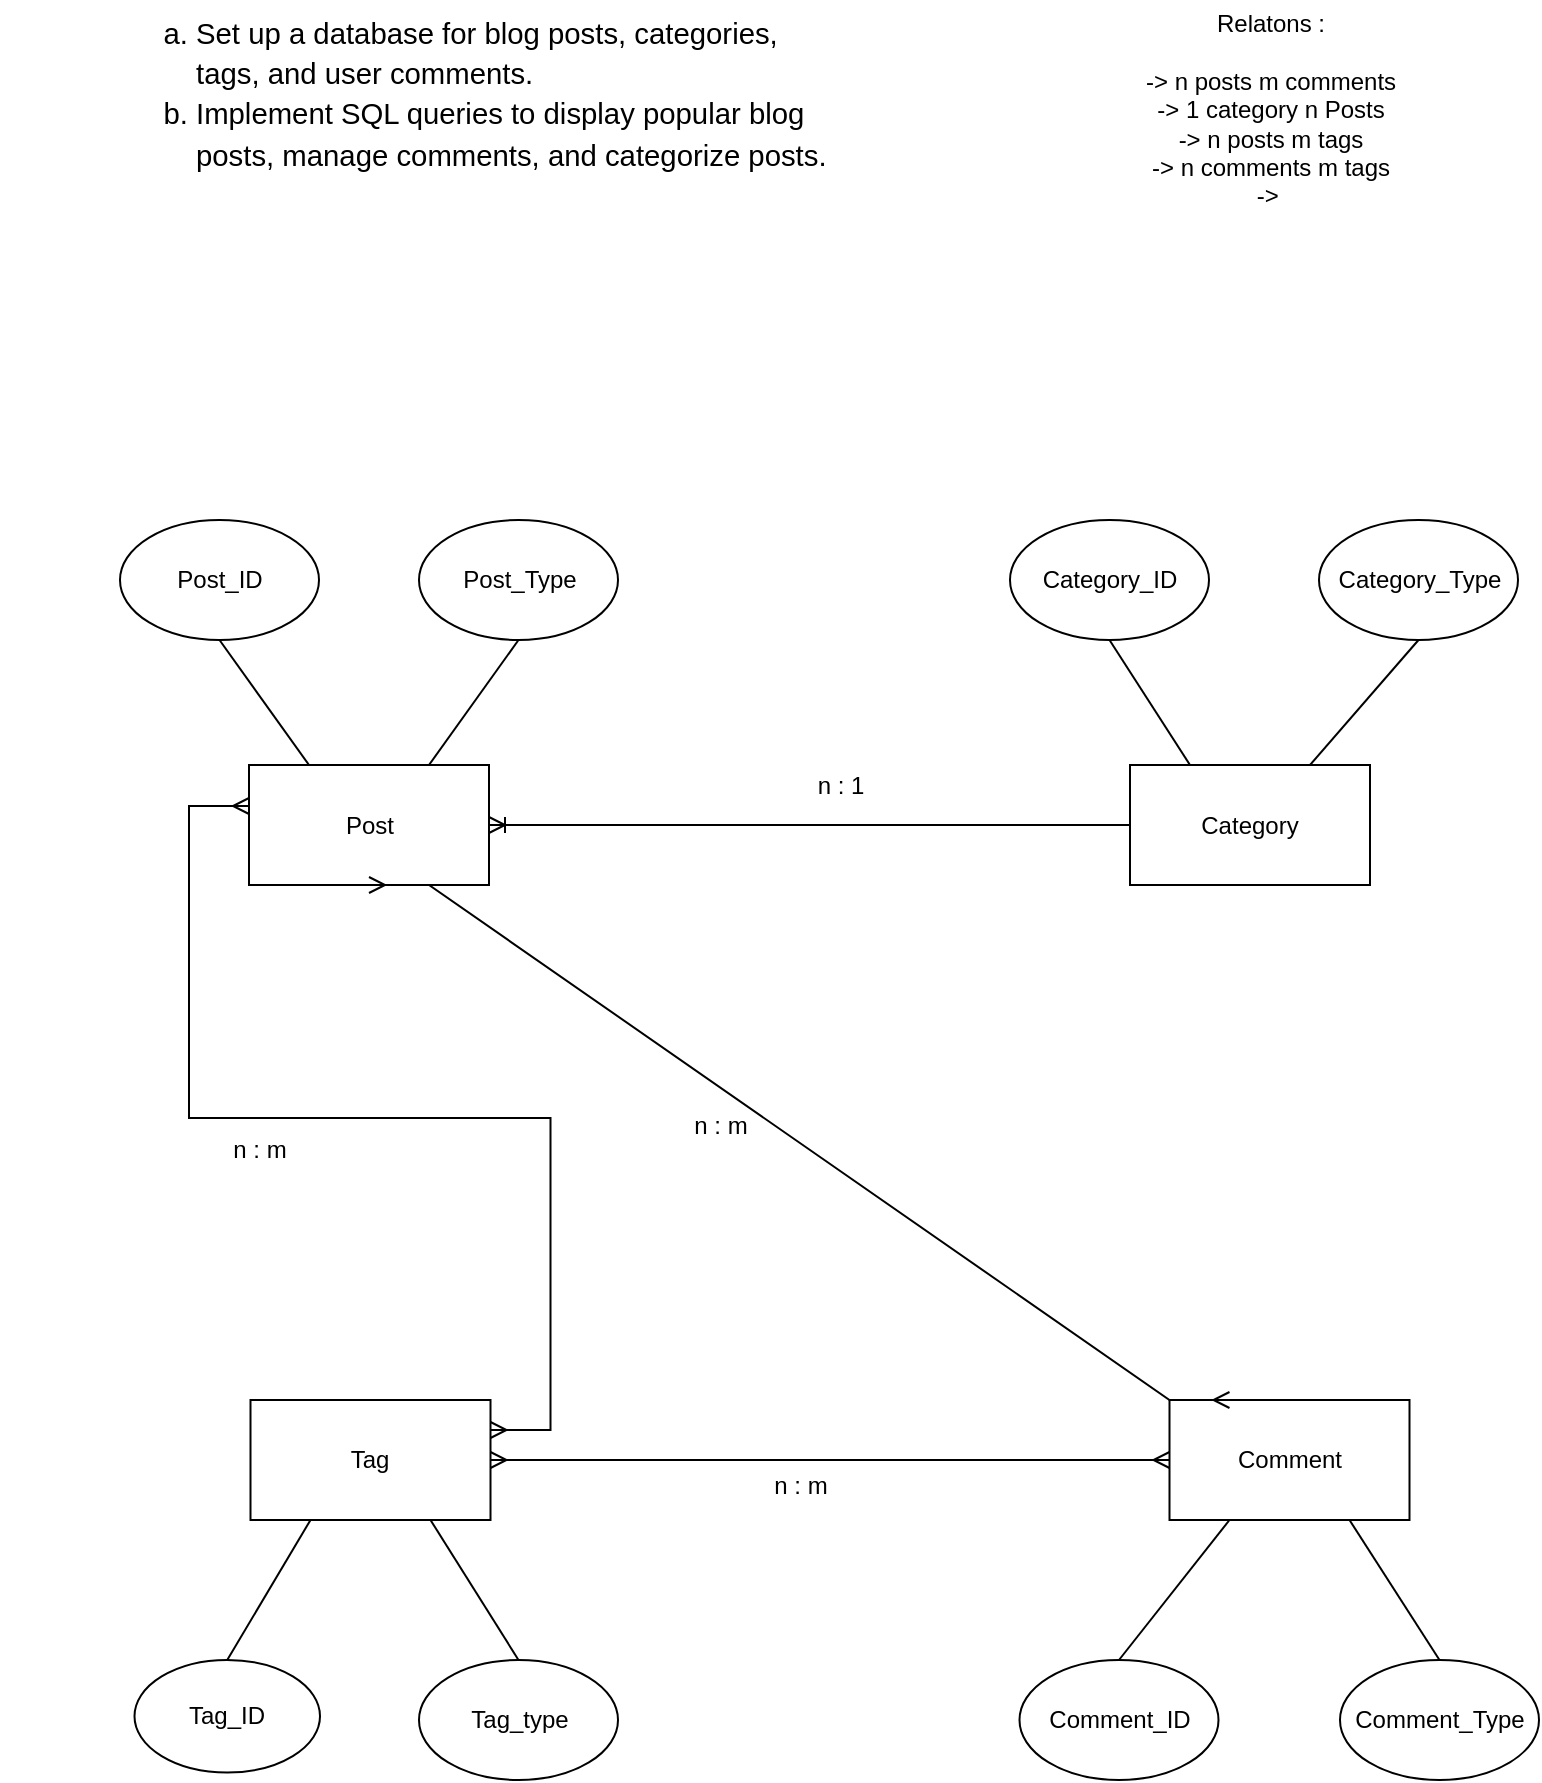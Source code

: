 <mxfile version="21.7.2" type="device">
  <diagram name="Page-1" id="L9vxpuiMK_tUMhYLU7mL">
    <mxGraphModel dx="1518" dy="688" grid="1" gridSize="10" guides="1" tooltips="1" connect="1" arrows="1" fold="1" page="1" pageScale="1" pageWidth="850" pageHeight="1100" math="0" shadow="0">
      <root>
        <mxCell id="0" />
        <mxCell id="1" parent="0" />
        <mxCell id="lmYf1M-hj4zmG5BWKXrS-1" value="Category" style="rounded=0;whiteSpace=wrap;html=1;" parent="1" vertex="1">
          <mxGeometry x="585" y="392.5" width="120" height="60" as="geometry" />
        </mxCell>
        <mxCell id="lmYf1M-hj4zmG5BWKXrS-2" value="Post" style="rounded=0;whiteSpace=wrap;html=1;" parent="1" vertex="1">
          <mxGeometry x="144.5" y="392.5" width="120" height="60" as="geometry" />
        </mxCell>
        <mxCell id="lmYf1M-hj4zmG5BWKXrS-3" value="Tag" style="rounded=0;whiteSpace=wrap;html=1;" parent="1" vertex="1">
          <mxGeometry x="145.25" y="710" width="120" height="60" as="geometry" />
        </mxCell>
        <mxCell id="lmYf1M-hj4zmG5BWKXrS-4" value="Comment" style="rounded=0;whiteSpace=wrap;html=1;" parent="1" vertex="1">
          <mxGeometry x="604.75" y="710" width="120" height="60" as="geometry" />
        </mxCell>
        <mxCell id="lmYf1M-hj4zmG5BWKXrS-5" value="&lt;b style=&quot;font-weight:normal;&quot; id=&quot;docs-internal-guid-73b793bf-7fff-7145-c773-e9d175866d5f&quot;&gt;&lt;ol style=&quot;margin-top:0;margin-bottom:0;padding-inline-start:48px;&quot;&gt;&lt;li dir=&quot;ltr&quot; style=&quot;list-style-type: lower-alpha; font-size: 11pt; font-family: Arial, sans-serif; color: rgb(0, 0, 0); background-color: transparent; font-weight: 400; font-style: normal; font-variant: normal; text-decoration: none; vertical-align: baseline; margin-left: 36pt;&quot; aria-level=&quot;2&quot;&gt;&lt;p dir=&quot;ltr&quot; style=&quot;line-height:1.38;margin-top:0pt;margin-bottom:0pt;&quot; role=&quot;presentation&quot;&gt;&lt;span style=&quot;font-size: 11pt; font-family: Arial, sans-serif; color: rgb(0, 0, 0); background-color: transparent; font-weight: 400; font-style: normal; font-variant: normal; text-decoration: none; vertical-align: baseline;&quot;&gt;Set up a database for blog posts, categories, tags, and user comments.&lt;/span&gt;&lt;/p&gt;&lt;/li&gt;&lt;li dir=&quot;ltr&quot; style=&quot;list-style-type: lower-alpha; font-size: 11pt; font-family: Arial, sans-serif; color: rgb(0, 0, 0); background-color: transparent; font-weight: 400; font-style: normal; font-variant: normal; text-decoration: none; vertical-align: baseline; margin-left: 36pt;&quot; aria-level=&quot;2&quot;&gt;&lt;p dir=&quot;ltr&quot; style=&quot;line-height:1.38;margin-top:0pt;margin-bottom:0pt;&quot; role=&quot;presentation&quot;&gt;&lt;span style=&quot;font-size: 11pt; font-family: Arial, sans-serif; color: rgb(0, 0, 0); background-color: transparent; font-weight: 400; font-style: normal; font-variant: normal; text-decoration: none; vertical-align: baseline;&quot;&gt;Implement SQL queries to display popular blog posts, manage comments, and categorize posts.&lt;/span&gt;&lt;/p&gt;&lt;/li&gt;&lt;/ol&gt;&lt;/b&gt;" style="text;whiteSpace=wrap;html=1;" parent="1" vertex="1">
          <mxGeometry x="20" y="10" width="420.5" height="100" as="geometry" />
        </mxCell>
        <mxCell id="lmYf1M-hj4zmG5BWKXrS-6" value="" style="endArrow=none;html=1;rounded=0;exitX=0.25;exitY=0;exitDx=0;exitDy=0;entryX=0.5;entryY=1;entryDx=0;entryDy=0;" parent="1" source="lmYf1M-hj4zmG5BWKXrS-2" target="lmYf1M-hj4zmG5BWKXrS-23" edge="1">
          <mxGeometry width="50" height="50" relative="1" as="geometry">
            <mxPoint x="439.5" y="482.5" as="sourcePoint" />
            <mxPoint x="109.5" y="352.5" as="targetPoint" />
          </mxGeometry>
        </mxCell>
        <mxCell id="lmYf1M-hj4zmG5BWKXrS-7" value="" style="endArrow=none;html=1;rounded=0;exitX=0.75;exitY=0;exitDx=0;exitDy=0;entryX=0.5;entryY=1;entryDx=0;entryDy=0;" parent="1" source="lmYf1M-hj4zmG5BWKXrS-2" target="lmYf1M-hj4zmG5BWKXrS-24" edge="1">
          <mxGeometry width="50" height="50" relative="1" as="geometry">
            <mxPoint x="419.5" y="472.5" as="sourcePoint" />
            <mxPoint x="335.5" y="360" as="targetPoint" />
          </mxGeometry>
        </mxCell>
        <mxCell id="lmYf1M-hj4zmG5BWKXrS-8" value="" style="endArrow=none;html=1;rounded=0;entryX=0.5;entryY=1;entryDx=0;entryDy=0;exitX=0.25;exitY=0;exitDx=0;exitDy=0;" parent="1" source="lmYf1M-hj4zmG5BWKXrS-1" target="lmYf1M-hj4zmG5BWKXrS-26" edge="1">
          <mxGeometry width="50" height="50" relative="1" as="geometry">
            <mxPoint x="440" y="512.5" as="sourcePoint" />
            <mxPoint x="545" y="335" as="targetPoint" />
          </mxGeometry>
        </mxCell>
        <mxCell id="lmYf1M-hj4zmG5BWKXrS-9" value="" style="endArrow=none;html=1;rounded=0;entryX=0.5;entryY=1;entryDx=0;entryDy=0;exitX=0.75;exitY=0;exitDx=0;exitDy=0;" parent="1" source="lmYf1M-hj4zmG5BWKXrS-1" target="lmYf1M-hj4zmG5BWKXrS-27" edge="1">
          <mxGeometry width="50" height="50" relative="1" as="geometry">
            <mxPoint x="410" y="462.5" as="sourcePoint" />
            <mxPoint x="759.5" y="340" as="targetPoint" />
          </mxGeometry>
        </mxCell>
        <mxCell id="lmYf1M-hj4zmG5BWKXrS-10" value="" style="endArrow=none;html=1;rounded=0;exitX=0.5;exitY=0;exitDx=0;exitDy=0;entryX=0.75;entryY=1;entryDx=0;entryDy=0;" parent="1" source="lmYf1M-hj4zmG5BWKXrS-25" target="lmYf1M-hj4zmG5BWKXrS-3" edge="1">
          <mxGeometry width="50" height="50" relative="1" as="geometry">
            <mxPoint x="100.25" y="820" as="sourcePoint" />
            <mxPoint x="190.25" y="810" as="targetPoint" />
          </mxGeometry>
        </mxCell>
        <mxCell id="lmYf1M-hj4zmG5BWKXrS-11" value="" style="endArrow=none;html=1;rounded=0;exitX=0.5;exitY=0;exitDx=0;exitDy=0;entryX=0.25;entryY=1;entryDx=0;entryDy=0;" parent="1" source="lmYf1M-hj4zmG5BWKXrS-28" target="lmYf1M-hj4zmG5BWKXrS-4" edge="1">
          <mxGeometry width="50" height="50" relative="1" as="geometry">
            <mxPoint x="549.75" y="795" as="sourcePoint" />
            <mxPoint x="509.75" y="700" as="targetPoint" />
          </mxGeometry>
        </mxCell>
        <mxCell id="lmYf1M-hj4zmG5BWKXrS-12" value="Tag_ID" style="ellipse;whiteSpace=wrap;html=1;" parent="1" vertex="1">
          <mxGeometry x="87.25" y="840" width="92.75" height="56.25" as="geometry" />
        </mxCell>
        <mxCell id="lmYf1M-hj4zmG5BWKXrS-13" value="" style="endArrow=none;html=1;rounded=0;exitX=0.5;exitY=0;exitDx=0;exitDy=0;entryX=0.25;entryY=1;entryDx=0;entryDy=0;" parent="1" source="lmYf1M-hj4zmG5BWKXrS-12" target="lmYf1M-hj4zmG5BWKXrS-3" edge="1">
          <mxGeometry width="50" height="50" relative="1" as="geometry">
            <mxPoint x="410.25" y="740" as="sourcePoint" />
            <mxPoint x="130" y="790" as="targetPoint" />
            <Array as="points" />
          </mxGeometry>
        </mxCell>
        <mxCell id="lmYf1M-hj4zmG5BWKXrS-14" value="" style="endArrow=none;html=1;rounded=0;entryX=0.5;entryY=0;entryDx=0;entryDy=0;exitX=0.75;exitY=1;exitDx=0;exitDy=0;" parent="1" source="lmYf1M-hj4zmG5BWKXrS-4" target="lmYf1M-hj4zmG5BWKXrS-29" edge="1">
          <mxGeometry width="50" height="50" relative="1" as="geometry">
            <mxPoint x="369.75" y="810" as="sourcePoint" />
            <mxPoint x="769.75" y="810" as="targetPoint" />
          </mxGeometry>
        </mxCell>
        <mxCell id="lmYf1M-hj4zmG5BWKXrS-15" value="" style="edgeStyle=entityRelationEdgeStyle;fontSize=12;html=1;endArrow=ERmany;startArrow=ERmany;rounded=0;entryX=1;entryY=0.5;entryDx=0;entryDy=0;exitX=1;exitY=0.25;exitDx=0;exitDy=0;" parent="1" source="lmYf1M-hj4zmG5BWKXrS-3" edge="1">
          <mxGeometry width="100" height="100" relative="1" as="geometry">
            <mxPoint x="165" y="670.5" as="sourcePoint" />
            <mxPoint x="144.5" y="413" as="targetPoint" />
            <Array as="points">
              <mxPoint x="120" y="610" />
              <mxPoint x="160" y="610" />
              <mxPoint x="115" y="620" />
              <mxPoint x="150" y="580" />
              <mxPoint x="150" y="610" />
            </Array>
          </mxGeometry>
        </mxCell>
        <mxCell id="lmYf1M-hj4zmG5BWKXrS-16" value="n : m" style="text;strokeColor=none;align=center;fillColor=none;html=1;verticalAlign=middle;whiteSpace=wrap;rounded=0;" parent="1" vertex="1">
          <mxGeometry x="119.5" y="570" width="60" height="30" as="geometry" />
        </mxCell>
        <mxCell id="lmYf1M-hj4zmG5BWKXrS-17" value="" style="edgeStyle=entityRelationEdgeStyle;fontSize=12;html=1;endArrow=ERoneToMany;rounded=0;entryX=1;entryY=0.5;entryDx=0;entryDy=0;exitX=0;exitY=0.5;exitDx=0;exitDy=0;" parent="1" source="lmYf1M-hj4zmG5BWKXrS-1" target="lmYf1M-hj4zmG5BWKXrS-2" edge="1">
          <mxGeometry width="100" height="100" relative="1" as="geometry">
            <mxPoint x="330" y="550" as="sourcePoint" />
            <mxPoint x="430" y="450" as="targetPoint" />
          </mxGeometry>
        </mxCell>
        <mxCell id="lmYf1M-hj4zmG5BWKXrS-18" value="n : 1" style="text;html=1;align=center;verticalAlign=middle;resizable=0;points=[];autosize=1;strokeColor=none;fillColor=none;" parent="1" vertex="1">
          <mxGeometry x="415" y="388" width="50" height="30" as="geometry" />
        </mxCell>
        <mxCell id="lmYf1M-hj4zmG5BWKXrS-19" value="" style="edgeStyle=entityRelationEdgeStyle;fontSize=12;html=1;endArrow=ERmany;startArrow=ERmany;rounded=0;entryX=0.5;entryY=1;entryDx=0;entryDy=0;exitX=0.25;exitY=0;exitDx=0;exitDy=0;" parent="1" source="lmYf1M-hj4zmG5BWKXrS-4" target="lmYf1M-hj4zmG5BWKXrS-2" edge="1">
          <mxGeometry width="100" height="100" relative="1" as="geometry">
            <mxPoint x="340" y="630" as="sourcePoint" />
            <mxPoint x="440" y="530" as="targetPoint" />
          </mxGeometry>
        </mxCell>
        <mxCell id="lmYf1M-hj4zmG5BWKXrS-20" value="n : m" style="text;html=1;align=center;verticalAlign=middle;resizable=0;points=[];autosize=1;strokeColor=none;fillColor=none;" parent="1" vertex="1">
          <mxGeometry x="355" y="558" width="50" height="30" as="geometry" />
        </mxCell>
        <mxCell id="lmYf1M-hj4zmG5BWKXrS-21" value="Relatons :&lt;br&gt;&lt;br&gt;-&amp;gt; n posts m comments&lt;br&gt;-&amp;gt; 1 category n Posts&lt;br&gt;-&amp;gt; n posts m tags&lt;br&gt;-&amp;gt; n comments m tags&lt;br&gt;-&amp;gt;&amp;nbsp;" style="text;html=1;align=center;verticalAlign=middle;resizable=0;points=[];autosize=1;strokeColor=none;fillColor=none;" parent="1" vertex="1">
          <mxGeometry x="580" y="10" width="150" height="110" as="geometry" />
        </mxCell>
        <mxCell id="lmYf1M-hj4zmG5BWKXrS-22" value="" style="edgeStyle=entityRelationEdgeStyle;fontSize=12;html=1;endArrow=ERmany;startArrow=ERmany;rounded=0;entryX=0;entryY=0.5;entryDx=0;entryDy=0;exitX=1;exitY=0.5;exitDx=0;exitDy=0;" parent="1" source="lmYf1M-hj4zmG5BWKXrS-3" target="lmYf1M-hj4zmG5BWKXrS-4" edge="1">
          <mxGeometry width="100" height="100" relative="1" as="geometry">
            <mxPoint x="379.75" y="800" as="sourcePoint" />
            <mxPoint x="479.75" y="700" as="targetPoint" />
          </mxGeometry>
        </mxCell>
        <mxCell id="lmYf1M-hj4zmG5BWKXrS-23" value="Post_ID" style="ellipse;whiteSpace=wrap;html=1;" parent="1" vertex="1">
          <mxGeometry x="80" y="270" width="99.5" height="60" as="geometry" />
        </mxCell>
        <mxCell id="lmYf1M-hj4zmG5BWKXrS-24" value="Post_Type" style="ellipse;whiteSpace=wrap;html=1;" parent="1" vertex="1">
          <mxGeometry x="229.5" y="270" width="99.5" height="60" as="geometry" />
        </mxCell>
        <mxCell id="lmYf1M-hj4zmG5BWKXrS-25" value="Tag_type" style="ellipse;whiteSpace=wrap;html=1;" parent="1" vertex="1">
          <mxGeometry x="229.5" y="840" width="99.5" height="60" as="geometry" />
        </mxCell>
        <mxCell id="lmYf1M-hj4zmG5BWKXrS-26" value="Category_ID" style="ellipse;whiteSpace=wrap;html=1;" parent="1" vertex="1">
          <mxGeometry x="525" y="270" width="99.5" height="60" as="geometry" />
        </mxCell>
        <mxCell id="lmYf1M-hj4zmG5BWKXrS-27" value="Category_Type" style="ellipse;whiteSpace=wrap;html=1;" parent="1" vertex="1">
          <mxGeometry x="679.5" y="270" width="99.5" height="60" as="geometry" />
        </mxCell>
        <mxCell id="lmYf1M-hj4zmG5BWKXrS-28" value="Comment_ID" style="ellipse;whiteSpace=wrap;html=1;" parent="1" vertex="1">
          <mxGeometry x="529.75" y="840" width="99.5" height="60" as="geometry" />
        </mxCell>
        <mxCell id="lmYf1M-hj4zmG5BWKXrS-29" value="Comment_Type" style="ellipse;whiteSpace=wrap;html=1;" parent="1" vertex="1">
          <mxGeometry x="690" y="840" width="99.5" height="60" as="geometry" />
        </mxCell>
        <mxCell id="lmYf1M-hj4zmG5BWKXrS-30" value="n : m" style="text;html=1;align=center;verticalAlign=middle;resizable=0;points=[];autosize=1;strokeColor=none;fillColor=none;" parent="1" vertex="1">
          <mxGeometry x="395" y="738" width="50" height="30" as="geometry" />
        </mxCell>
      </root>
    </mxGraphModel>
  </diagram>
</mxfile>

